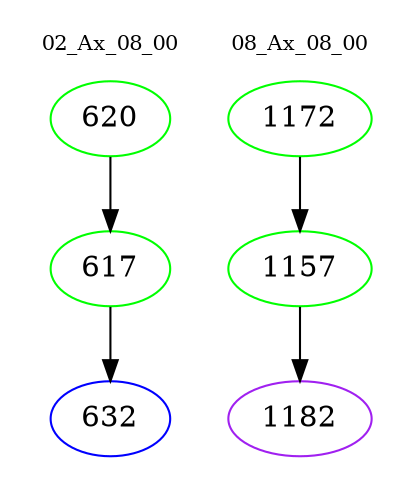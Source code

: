 digraph{
subgraph cluster_0 {
color = white
label = "02_Ax_08_00";
fontsize=10;
T0_620 [label="620", color="green"]
T0_620 -> T0_617 [color="black"]
T0_617 [label="617", color="green"]
T0_617 -> T0_632 [color="black"]
T0_632 [label="632", color="blue"]
}
subgraph cluster_1 {
color = white
label = "08_Ax_08_00";
fontsize=10;
T1_1172 [label="1172", color="green"]
T1_1172 -> T1_1157 [color="black"]
T1_1157 [label="1157", color="green"]
T1_1157 -> T1_1182 [color="black"]
T1_1182 [label="1182", color="purple"]
}
}
